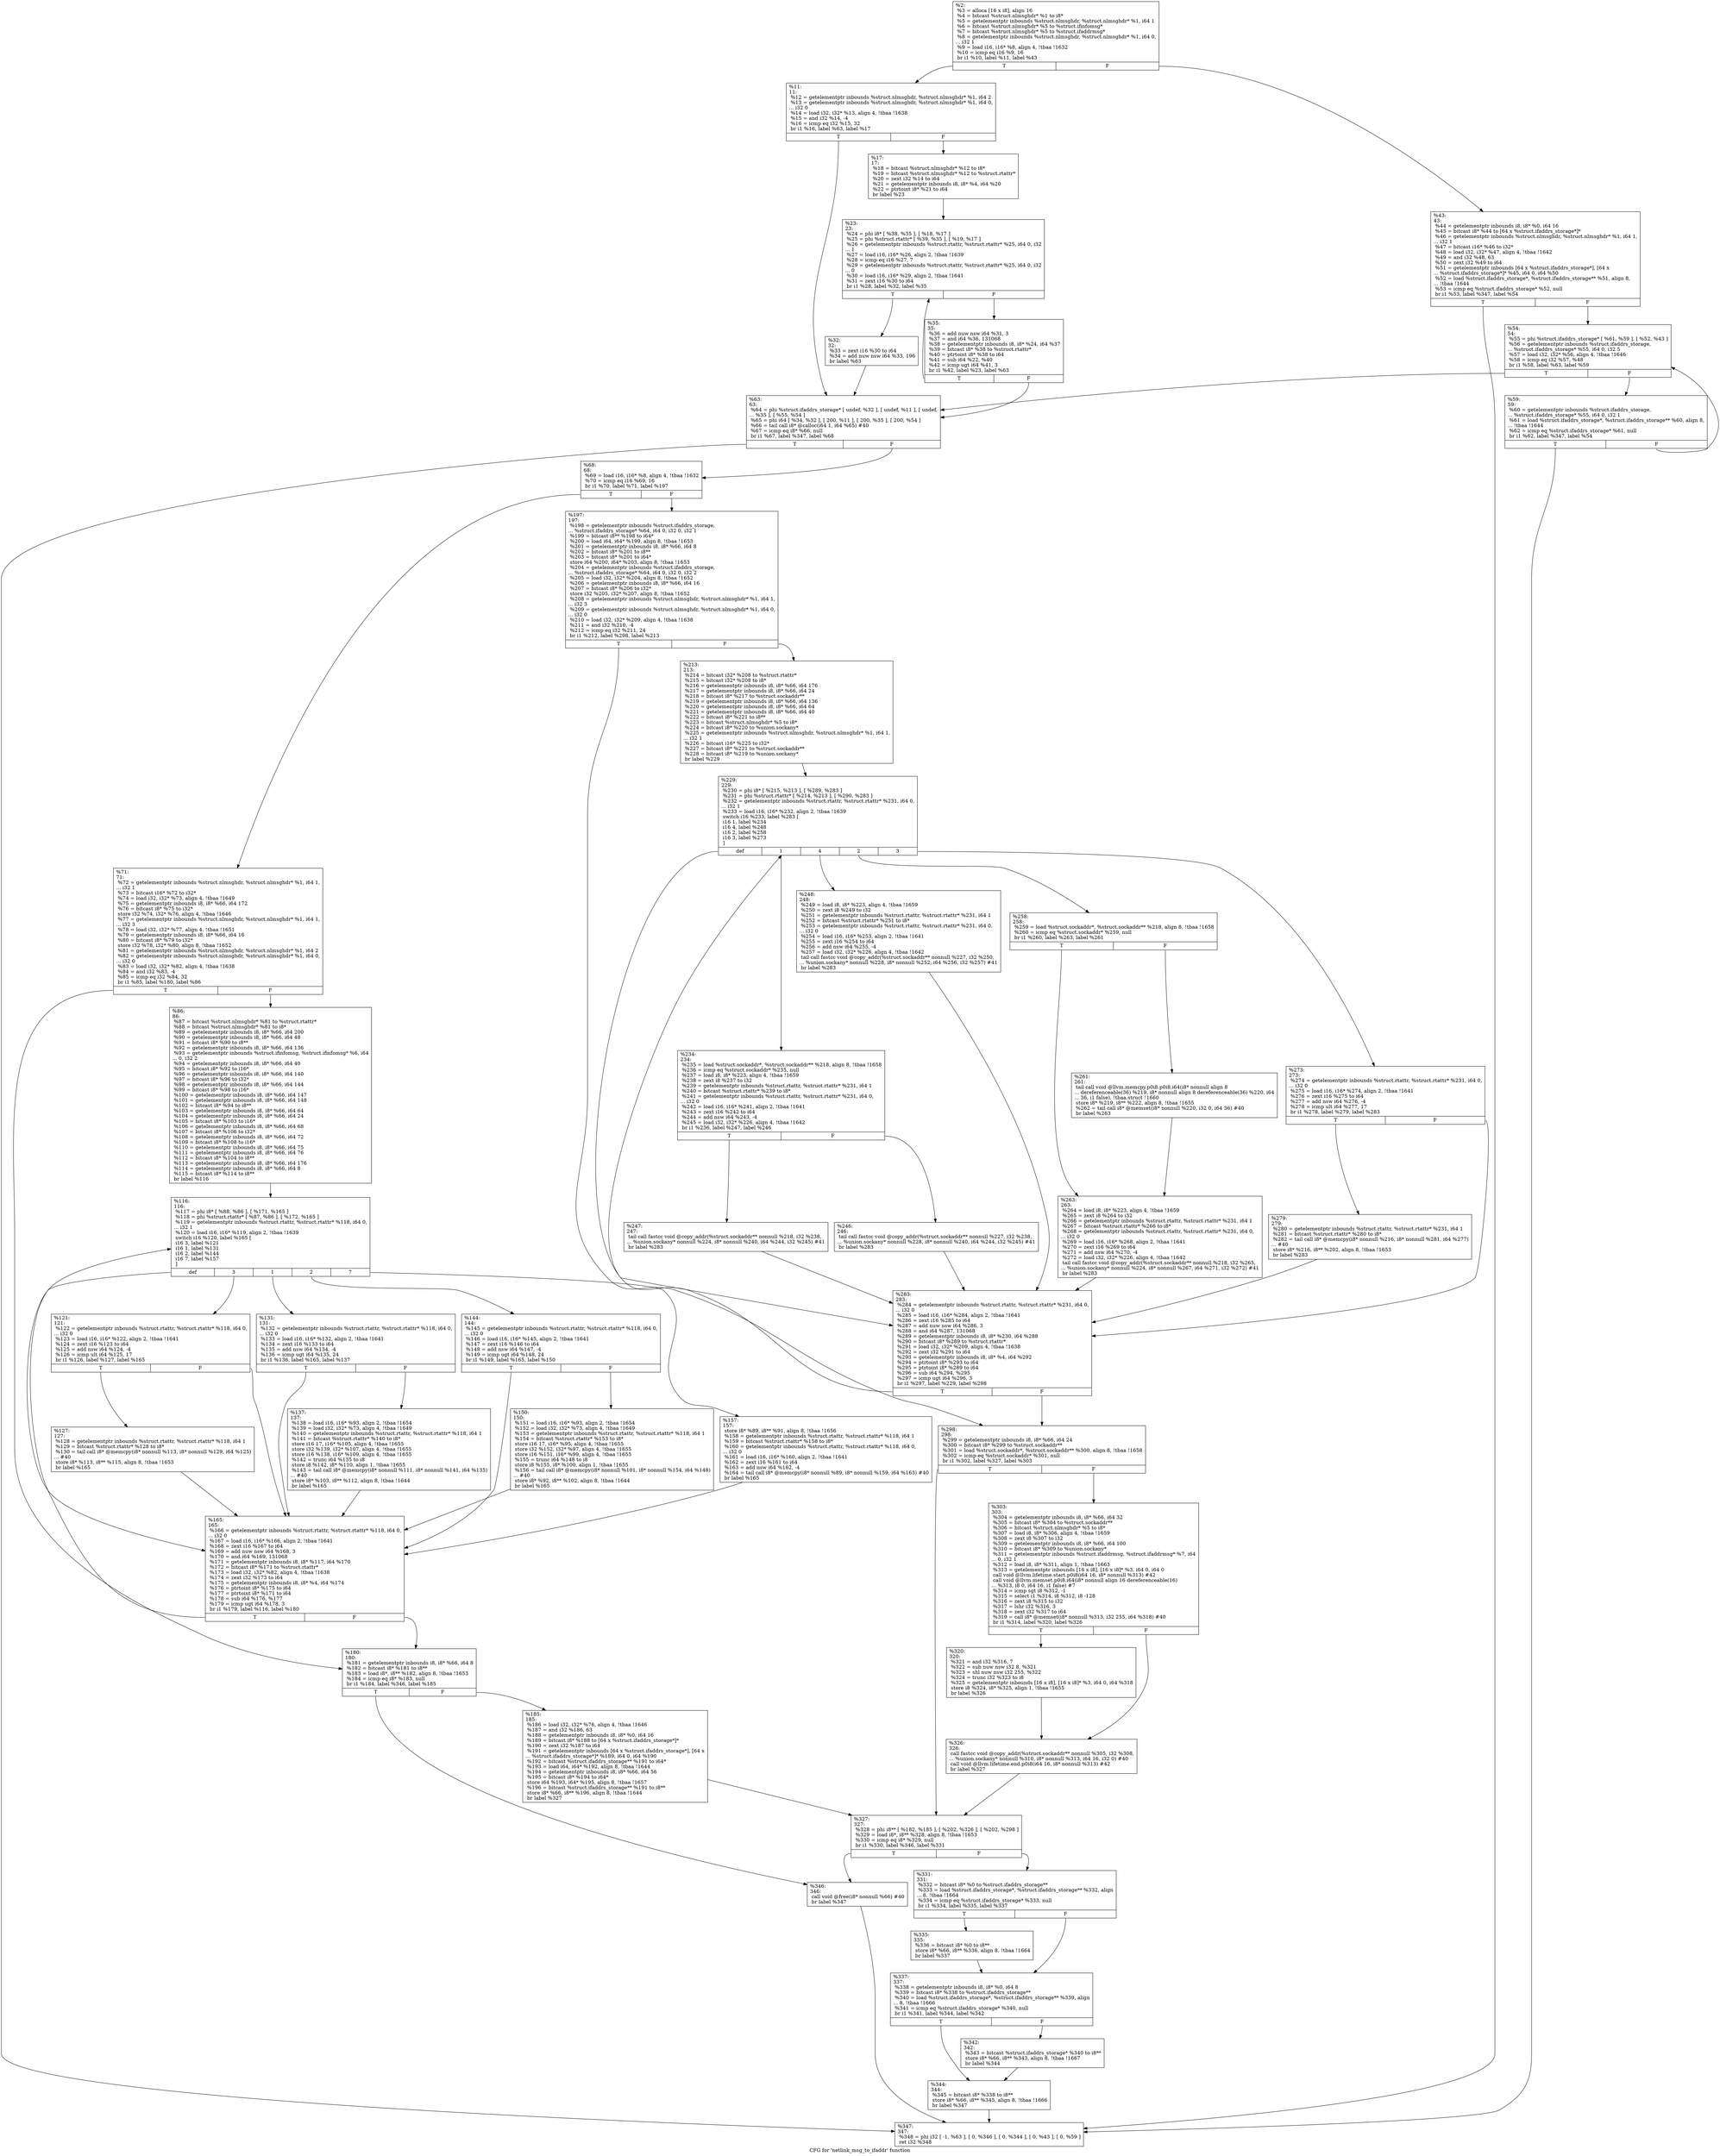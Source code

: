 digraph "CFG for 'netlink_msg_to_ifaddr' function" {
	label="CFG for 'netlink_msg_to_ifaddr' function";

	Node0x1eb3e20 [shape=record,label="{%2:\l  %3 = alloca [16 x i8], align 16\l  %4 = bitcast %struct.nlmsghdr* %1 to i8*\l  %5 = getelementptr inbounds %struct.nlmsghdr, %struct.nlmsghdr* %1, i64 1\l  %6 = bitcast %struct.nlmsghdr* %5 to %struct.ifinfomsg*\l  %7 = bitcast %struct.nlmsghdr* %5 to %struct.ifaddrmsg*\l  %8 = getelementptr inbounds %struct.nlmsghdr, %struct.nlmsghdr* %1, i64 0,\l... i32 1\l  %9 = load i16, i16* %8, align 4, !tbaa !1632\l  %10 = icmp eq i16 %9, 16\l  br i1 %10, label %11, label %43\l|{<s0>T|<s1>F}}"];
	Node0x1eb3e20:s0 -> Node0x1eb4060;
	Node0x1eb3e20:s1 -> Node0x1eb41f0;
	Node0x1eb4060 [shape=record,label="{%11:\l11:                                               \l  %12 = getelementptr inbounds %struct.nlmsghdr, %struct.nlmsghdr* %1, i64 2\l  %13 = getelementptr inbounds %struct.nlmsghdr, %struct.nlmsghdr* %1, i64 0,\l... i32 0\l  %14 = load i32, i32* %13, align 4, !tbaa !1638\l  %15 = and i32 %14, -4\l  %16 = icmp eq i32 %15, 32\l  br i1 %16, label %63, label %17\l|{<s0>T|<s1>F}}"];
	Node0x1eb4060:s0 -> Node0x1eb42e0;
	Node0x1eb4060:s1 -> Node0x1eb40b0;
	Node0x1eb40b0 [shape=record,label="{%17:\l17:                                               \l  %18 = bitcast %struct.nlmsghdr* %12 to i8*\l  %19 = bitcast %struct.nlmsghdr* %12 to %struct.rtattr*\l  %20 = zext i32 %14 to i64\l  %21 = getelementptr inbounds i8, i8* %4, i64 %20\l  %22 = ptrtoint i8* %21 to i64\l  br label %23\l}"];
	Node0x1eb40b0 -> Node0x1eb4100;
	Node0x1eb4100 [shape=record,label="{%23:\l23:                                               \l  %24 = phi i8* [ %38, %35 ], [ %18, %17 ]\l  %25 = phi %struct.rtattr* [ %39, %35 ], [ %19, %17 ]\l  %26 = getelementptr inbounds %struct.rtattr, %struct.rtattr* %25, i64 0, i32\l... 1\l  %27 = load i16, i16* %26, align 2, !tbaa !1639\l  %28 = icmp eq i16 %27, 7\l  %29 = getelementptr inbounds %struct.rtattr, %struct.rtattr* %25, i64 0, i32\l... 0\l  %30 = load i16, i16* %29, align 2, !tbaa !1641\l  %31 = zext i16 %30 to i64\l  br i1 %28, label %32, label %35\l|{<s0>T|<s1>F}}"];
	Node0x1eb4100:s0 -> Node0x1eb4150;
	Node0x1eb4100:s1 -> Node0x1eb41a0;
	Node0x1eb4150 [shape=record,label="{%32:\l32:                                               \l  %33 = zext i16 %30 to i64\l  %34 = add nuw nsw i64 %33, 196\l  br label %63\l}"];
	Node0x1eb4150 -> Node0x1eb42e0;
	Node0x1eb41a0 [shape=record,label="{%35:\l35:                                               \l  %36 = add nuw nsw i64 %31, 3\l  %37 = and i64 %36, 131068\l  %38 = getelementptr inbounds i8, i8* %24, i64 %37\l  %39 = bitcast i8* %38 to %struct.rtattr*\l  %40 = ptrtoint i8* %38 to i64\l  %41 = sub i64 %22, %40\l  %42 = icmp ugt i64 %41, 3\l  br i1 %42, label %23, label %63\l|{<s0>T|<s1>F}}"];
	Node0x1eb41a0:s0 -> Node0x1eb4100;
	Node0x1eb41a0:s1 -> Node0x1eb42e0;
	Node0x1eb41f0 [shape=record,label="{%43:\l43:                                               \l  %44 = getelementptr inbounds i8, i8* %0, i64 16\l  %45 = bitcast i8* %44 to [64 x %struct.ifaddrs_storage*]*\l  %46 = getelementptr inbounds %struct.nlmsghdr, %struct.nlmsghdr* %1, i64 1,\l... i32 1\l  %47 = bitcast i16* %46 to i32*\l  %48 = load i32, i32* %47, align 4, !tbaa !1642\l  %49 = and i32 %48, 63\l  %50 = zext i32 %49 to i64\l  %51 = getelementptr inbounds [64 x %struct.ifaddrs_storage*], [64 x\l... %struct.ifaddrs_storage*]* %45, i64 0, i64 %50\l  %52 = load %struct.ifaddrs_storage*, %struct.ifaddrs_storage** %51, align 8,\l... !tbaa !1644\l  %53 = icmp eq %struct.ifaddrs_storage* %52, null\l  br i1 %53, label %347, label %54\l|{<s0>T|<s1>F}}"];
	Node0x1eb41f0:s0 -> Node0x1eb4f10;
	Node0x1eb41f0:s1 -> Node0x1eb4240;
	Node0x1eb4240 [shape=record,label="{%54:\l54:                                               \l  %55 = phi %struct.ifaddrs_storage* [ %61, %59 ], [ %52, %43 ]\l  %56 = getelementptr inbounds %struct.ifaddrs_storage,\l... %struct.ifaddrs_storage* %55, i64 0, i32 5\l  %57 = load i32, i32* %56, align 4, !tbaa !1646\l  %58 = icmp eq i32 %57, %48\l  br i1 %58, label %63, label %59\l|{<s0>T|<s1>F}}"];
	Node0x1eb4240:s0 -> Node0x1eb42e0;
	Node0x1eb4240:s1 -> Node0x1eb4290;
	Node0x1eb4290 [shape=record,label="{%59:\l59:                                               \l  %60 = getelementptr inbounds %struct.ifaddrs_storage,\l... %struct.ifaddrs_storage* %55, i64 0, i32 1\l  %61 = load %struct.ifaddrs_storage*, %struct.ifaddrs_storage** %60, align 8,\l... !tbaa !1644\l  %62 = icmp eq %struct.ifaddrs_storage* %61, null\l  br i1 %62, label %347, label %54\l|{<s0>T|<s1>F}}"];
	Node0x1eb4290:s0 -> Node0x1eb4f10;
	Node0x1eb4290:s1 -> Node0x1eb4240;
	Node0x1eb42e0 [shape=record,label="{%63:\l63:                                               \l  %64 = phi %struct.ifaddrs_storage* [ undef, %32 ], [ undef, %11 ], [ undef,\l... %35 ], [ %55, %54 ]\l  %65 = phi i64 [ %34, %32 ], [ 200, %11 ], [ 200, %35 ], [ 200, %54 ]\l  %66 = tail call i8* @calloc(i64 1, i64 %65) #40\l  %67 = icmp eq i8* %66, null\l  br i1 %67, label %347, label %68\l|{<s0>T|<s1>F}}"];
	Node0x1eb42e0:s0 -> Node0x1eb4f10;
	Node0x1eb42e0:s1 -> Node0x1eb4330;
	Node0x1eb4330 [shape=record,label="{%68:\l68:                                               \l  %69 = load i16, i16* %8, align 4, !tbaa !1632\l  %70 = icmp eq i16 %69, 16\l  br i1 %70, label %71, label %197\l|{<s0>T|<s1>F}}"];
	Node0x1eb4330:s0 -> Node0x1eb4380;
	Node0x1eb4330:s1 -> Node0x1eb4790;
	Node0x1eb4380 [shape=record,label="{%71:\l71:                                               \l  %72 = getelementptr inbounds %struct.nlmsghdr, %struct.nlmsghdr* %1, i64 1,\l... i32 1\l  %73 = bitcast i16* %72 to i32*\l  %74 = load i32, i32* %73, align 4, !tbaa !1649\l  %75 = getelementptr inbounds i8, i8* %66, i64 172\l  %76 = bitcast i8* %75 to i32*\l  store i32 %74, i32* %76, align 4, !tbaa !1646\l  %77 = getelementptr inbounds %struct.nlmsghdr, %struct.nlmsghdr* %1, i64 1,\l... i32 3\l  %78 = load i32, i32* %77, align 4, !tbaa !1651\l  %79 = getelementptr inbounds i8, i8* %66, i64 16\l  %80 = bitcast i8* %79 to i32*\l  store i32 %78, i32* %80, align 8, !tbaa !1652\l  %81 = getelementptr inbounds %struct.nlmsghdr, %struct.nlmsghdr* %1, i64 2\l  %82 = getelementptr inbounds %struct.nlmsghdr, %struct.nlmsghdr* %1, i64 0,\l... i32 0\l  %83 = load i32, i32* %82, align 4, !tbaa !1638\l  %84 = and i32 %83, -4\l  %85 = icmp eq i32 %84, 32\l  br i1 %85, label %180, label %86\l|{<s0>T|<s1>F}}"];
	Node0x1eb4380:s0 -> Node0x1eb46f0;
	Node0x1eb4380:s1 -> Node0x1eb43d0;
	Node0x1eb43d0 [shape=record,label="{%86:\l86:                                               \l  %87 = bitcast %struct.nlmsghdr* %81 to %struct.rtattr*\l  %88 = bitcast %struct.nlmsghdr* %81 to i8*\l  %89 = getelementptr inbounds i8, i8* %66, i64 200\l  %90 = getelementptr inbounds i8, i8* %66, i64 48\l  %91 = bitcast i8* %90 to i8**\l  %92 = getelementptr inbounds i8, i8* %66, i64 136\l  %93 = getelementptr inbounds %struct.ifinfomsg, %struct.ifinfomsg* %6, i64\l... 0, i32 2\l  %94 = getelementptr inbounds i8, i8* %66, i64 40\l  %95 = bitcast i8* %92 to i16*\l  %96 = getelementptr inbounds i8, i8* %66, i64 140\l  %97 = bitcast i8* %96 to i32*\l  %98 = getelementptr inbounds i8, i8* %66, i64 144\l  %99 = bitcast i8* %98 to i16*\l  %100 = getelementptr inbounds i8, i8* %66, i64 147\l  %101 = getelementptr inbounds i8, i8* %66, i64 148\l  %102 = bitcast i8* %94 to i8**\l  %103 = getelementptr inbounds i8, i8* %66, i64 64\l  %104 = getelementptr inbounds i8, i8* %66, i64 24\l  %105 = bitcast i8* %103 to i16*\l  %106 = getelementptr inbounds i8, i8* %66, i64 68\l  %107 = bitcast i8* %106 to i32*\l  %108 = getelementptr inbounds i8, i8* %66, i64 72\l  %109 = bitcast i8* %108 to i16*\l  %110 = getelementptr inbounds i8, i8* %66, i64 75\l  %111 = getelementptr inbounds i8, i8* %66, i64 76\l  %112 = bitcast i8* %104 to i8**\l  %113 = getelementptr inbounds i8, i8* %66, i64 176\l  %114 = getelementptr inbounds i8, i8* %66, i64 8\l  %115 = bitcast i8* %114 to i8**\l  br label %116\l}"];
	Node0x1eb43d0 -> Node0x1eb4420;
	Node0x1eb4420 [shape=record,label="{%116:\l116:                                              \l  %117 = phi i8* [ %88, %86 ], [ %171, %165 ]\l  %118 = phi %struct.rtattr* [ %87, %86 ], [ %172, %165 ]\l  %119 = getelementptr inbounds %struct.rtattr, %struct.rtattr* %118, i64 0,\l... i32 1\l  %120 = load i16, i16* %119, align 2, !tbaa !1639\l  switch i16 %120, label %165 [\l    i16 3, label %121\l    i16 1, label %131\l    i16 2, label %144\l    i16 7, label %157\l  ]\l|{<s0>def|<s1>3|<s2>1|<s3>2|<s4>7}}"];
	Node0x1eb4420:s0 -> Node0x1eb46a0;
	Node0x1eb4420:s1 -> Node0x1eb4470;
	Node0x1eb4420:s2 -> Node0x1eb4510;
	Node0x1eb4420:s3 -> Node0x1eb45b0;
	Node0x1eb4420:s4 -> Node0x1eb4650;
	Node0x1eb4470 [shape=record,label="{%121:\l121:                                              \l  %122 = getelementptr inbounds %struct.rtattr, %struct.rtattr* %118, i64 0,\l... i32 0\l  %123 = load i16, i16* %122, align 2, !tbaa !1641\l  %124 = zext i16 %123 to i64\l  %125 = add nsw i64 %124, -4\l  %126 = icmp ult i64 %125, 17\l  br i1 %126, label %127, label %165\l|{<s0>T|<s1>F}}"];
	Node0x1eb4470:s0 -> Node0x1eb44c0;
	Node0x1eb4470:s1 -> Node0x1eb46a0;
	Node0x1eb44c0 [shape=record,label="{%127:\l127:                                              \l  %128 = getelementptr inbounds %struct.rtattr, %struct.rtattr* %118, i64 1\l  %129 = bitcast %struct.rtattr* %128 to i8*\l  %130 = tail call i8* @memcpy(i8* nonnull %113, i8* nonnull %129, i64 %125)\l... #40\l  store i8* %113, i8** %115, align 8, !tbaa !1653\l  br label %165\l}"];
	Node0x1eb44c0 -> Node0x1eb46a0;
	Node0x1eb4510 [shape=record,label="{%131:\l131:                                              \l  %132 = getelementptr inbounds %struct.rtattr, %struct.rtattr* %118, i64 0,\l... i32 0\l  %133 = load i16, i16* %132, align 2, !tbaa !1641\l  %134 = zext i16 %133 to i64\l  %135 = add nsw i64 %134, -4\l  %136 = icmp ugt i64 %135, 24\l  br i1 %136, label %165, label %137\l|{<s0>T|<s1>F}}"];
	Node0x1eb4510:s0 -> Node0x1eb46a0;
	Node0x1eb4510:s1 -> Node0x1eb4560;
	Node0x1eb4560 [shape=record,label="{%137:\l137:                                              \l  %138 = load i16, i16* %93, align 2, !tbaa !1654\l  %139 = load i32, i32* %73, align 4, !tbaa !1649\l  %140 = getelementptr inbounds %struct.rtattr, %struct.rtattr* %118, i64 1\l  %141 = bitcast %struct.rtattr* %140 to i8*\l  store i16 17, i16* %105, align 4, !tbaa !1655\l  store i32 %139, i32* %107, align 4, !tbaa !1655\l  store i16 %138, i16* %109, align 4, !tbaa !1655\l  %142 = trunc i64 %135 to i8\l  store i8 %142, i8* %110, align 1, !tbaa !1655\l  %143 = tail call i8* @memcpy(i8* nonnull %111, i8* nonnull %141, i64 %135)\l... #40\l  store i8* %103, i8** %112, align 8, !tbaa !1644\l  br label %165\l}"];
	Node0x1eb4560 -> Node0x1eb46a0;
	Node0x1eb45b0 [shape=record,label="{%144:\l144:                                              \l  %145 = getelementptr inbounds %struct.rtattr, %struct.rtattr* %118, i64 0,\l... i32 0\l  %146 = load i16, i16* %145, align 2, !tbaa !1641\l  %147 = zext i16 %146 to i64\l  %148 = add nsw i64 %147, -4\l  %149 = icmp ugt i64 %148, 24\l  br i1 %149, label %165, label %150\l|{<s0>T|<s1>F}}"];
	Node0x1eb45b0:s0 -> Node0x1eb46a0;
	Node0x1eb45b0:s1 -> Node0x1eb4600;
	Node0x1eb4600 [shape=record,label="{%150:\l150:                                              \l  %151 = load i16, i16* %93, align 2, !tbaa !1654\l  %152 = load i32, i32* %73, align 4, !tbaa !1649\l  %153 = getelementptr inbounds %struct.rtattr, %struct.rtattr* %118, i64 1\l  %154 = bitcast %struct.rtattr* %153 to i8*\l  store i16 17, i16* %95, align 4, !tbaa !1655\l  store i32 %152, i32* %97, align 4, !tbaa !1655\l  store i16 %151, i16* %99, align 4, !tbaa !1655\l  %155 = trunc i64 %148 to i8\l  store i8 %155, i8* %100, align 1, !tbaa !1655\l  %156 = tail call i8* @memcpy(i8* nonnull %101, i8* nonnull %154, i64 %148)\l... #40\l  store i8* %92, i8** %102, align 8, !tbaa !1644\l  br label %165\l}"];
	Node0x1eb4600 -> Node0x1eb46a0;
	Node0x1eb4650 [shape=record,label="{%157:\l157:                                              \l  store i8* %89, i8** %91, align 8, !tbaa !1656\l  %158 = getelementptr inbounds %struct.rtattr, %struct.rtattr* %118, i64 1\l  %159 = bitcast %struct.rtattr* %158 to i8*\l  %160 = getelementptr inbounds %struct.rtattr, %struct.rtattr* %118, i64 0,\l... i32 0\l  %161 = load i16, i16* %160, align 2, !tbaa !1641\l  %162 = zext i16 %161 to i64\l  %163 = add nsw i64 %162, -4\l  %164 = tail call i8* @memcpy(i8* nonnull %89, i8* nonnull %159, i64 %163) #40\l  br label %165\l}"];
	Node0x1eb4650 -> Node0x1eb46a0;
	Node0x1eb46a0 [shape=record,label="{%165:\l165:                                              \l  %166 = getelementptr inbounds %struct.rtattr, %struct.rtattr* %118, i64 0,\l... i32 0\l  %167 = load i16, i16* %166, align 2, !tbaa !1641\l  %168 = zext i16 %167 to i64\l  %169 = add nuw nsw i64 %168, 3\l  %170 = and i64 %169, 131068\l  %171 = getelementptr inbounds i8, i8* %117, i64 %170\l  %172 = bitcast i8* %171 to %struct.rtattr*\l  %173 = load i32, i32* %82, align 4, !tbaa !1638\l  %174 = zext i32 %173 to i64\l  %175 = getelementptr inbounds i8, i8* %4, i64 %174\l  %176 = ptrtoint i8* %175 to i64\l  %177 = ptrtoint i8* %171 to i64\l  %178 = sub i64 %176, %177\l  %179 = icmp ugt i64 %178, 3\l  br i1 %179, label %116, label %180\l|{<s0>T|<s1>F}}"];
	Node0x1eb46a0:s0 -> Node0x1eb4420;
	Node0x1eb46a0:s1 -> Node0x1eb46f0;
	Node0x1eb46f0 [shape=record,label="{%180:\l180:                                              \l  %181 = getelementptr inbounds i8, i8* %66, i64 8\l  %182 = bitcast i8* %181 to i8**\l  %183 = load i8*, i8** %182, align 8, !tbaa !1653\l  %184 = icmp eq i8* %183, null\l  br i1 %184, label %346, label %185\l|{<s0>T|<s1>F}}"];
	Node0x1eb46f0:s0 -> Node0x1eb4ec0;
	Node0x1eb46f0:s1 -> Node0x1eb4740;
	Node0x1eb4740 [shape=record,label="{%185:\l185:                                              \l  %186 = load i32, i32* %76, align 4, !tbaa !1646\l  %187 = and i32 %186, 63\l  %188 = getelementptr inbounds i8, i8* %0, i64 16\l  %189 = bitcast i8* %188 to [64 x %struct.ifaddrs_storage*]*\l  %190 = zext i32 %187 to i64\l  %191 = getelementptr inbounds [64 x %struct.ifaddrs_storage*], [64 x\l... %struct.ifaddrs_storage*]* %189, i64 0, i64 %190\l  %192 = bitcast %struct.ifaddrs_storage** %191 to i64*\l  %193 = load i64, i64* %192, align 8, !tbaa !1644\l  %194 = getelementptr inbounds i8, i8* %66, i64 56\l  %195 = bitcast i8* %194 to i64*\l  store i64 %193, i64* %195, align 8, !tbaa !1657\l  %196 = bitcast %struct.ifaddrs_storage** %191 to i8**\l  store i8* %66, i8** %196, align 8, !tbaa !1644\l  br label %327\l}"];
	Node0x1eb4740 -> Node0x1eb4ce0;
	Node0x1eb4790 [shape=record,label="{%197:\l197:                                              \l  %198 = getelementptr inbounds %struct.ifaddrs_storage,\l... %struct.ifaddrs_storage* %64, i64 0, i32 0, i32 1\l  %199 = bitcast i8** %198 to i64*\l  %200 = load i64, i64* %199, align 8, !tbaa !1653\l  %201 = getelementptr inbounds i8, i8* %66, i64 8\l  %202 = bitcast i8* %201 to i8**\l  %203 = bitcast i8* %201 to i64*\l  store i64 %200, i64* %203, align 8, !tbaa !1653\l  %204 = getelementptr inbounds %struct.ifaddrs_storage,\l... %struct.ifaddrs_storage* %64, i64 0, i32 0, i32 2\l  %205 = load i32, i32* %204, align 8, !tbaa !1652\l  %206 = getelementptr inbounds i8, i8* %66, i64 16\l  %207 = bitcast i8* %206 to i32*\l  store i32 %205, i32* %207, align 8, !tbaa !1652\l  %208 = getelementptr inbounds %struct.nlmsghdr, %struct.nlmsghdr* %1, i64 1,\l... i32 3\l  %209 = getelementptr inbounds %struct.nlmsghdr, %struct.nlmsghdr* %1, i64 0,\l... i32 0\l  %210 = load i32, i32* %209, align 4, !tbaa !1638\l  %211 = and i32 %210, -4\l  %212 = icmp eq i32 %211, 24\l  br i1 %212, label %298, label %213\l|{<s0>T|<s1>F}}"];
	Node0x1eb4790:s0 -> Node0x1eb4ba0;
	Node0x1eb4790:s1 -> Node0x1eb47e0;
	Node0x1eb47e0 [shape=record,label="{%213:\l213:                                              \l  %214 = bitcast i32* %208 to %struct.rtattr*\l  %215 = bitcast i32* %208 to i8*\l  %216 = getelementptr inbounds i8, i8* %66, i64 176\l  %217 = getelementptr inbounds i8, i8* %66, i64 24\l  %218 = bitcast i8* %217 to %struct.sockaddr**\l  %219 = getelementptr inbounds i8, i8* %66, i64 136\l  %220 = getelementptr inbounds i8, i8* %66, i64 64\l  %221 = getelementptr inbounds i8, i8* %66, i64 40\l  %222 = bitcast i8* %221 to i8**\l  %223 = bitcast %struct.nlmsghdr* %5 to i8*\l  %224 = bitcast i8* %220 to %union.sockany*\l  %225 = getelementptr inbounds %struct.nlmsghdr, %struct.nlmsghdr* %1, i64 1,\l... i32 1\l  %226 = bitcast i16* %225 to i32*\l  %227 = bitcast i8* %221 to %struct.sockaddr**\l  %228 = bitcast i8* %219 to %union.sockany*\l  br label %229\l}"];
	Node0x1eb47e0 -> Node0x1eb4830;
	Node0x1eb4830 [shape=record,label="{%229:\l229:                                              \l  %230 = phi i8* [ %215, %213 ], [ %289, %283 ]\l  %231 = phi %struct.rtattr* [ %214, %213 ], [ %290, %283 ]\l  %232 = getelementptr inbounds %struct.rtattr, %struct.rtattr* %231, i64 0,\l... i32 1\l  %233 = load i16, i16* %232, align 2, !tbaa !1639\l  switch i16 %233, label %283 [\l    i16 1, label %234\l    i16 4, label %248\l    i16 2, label %258\l    i16 3, label %273\l  ]\l|{<s0>def|<s1>1|<s2>4|<s3>2|<s4>3}}"];
	Node0x1eb4830:s0 -> Node0x1eb4b50;
	Node0x1eb4830:s1 -> Node0x1eb4880;
	Node0x1eb4830:s2 -> Node0x1eb4970;
	Node0x1eb4830:s3 -> Node0x1eb49c0;
	Node0x1eb4830:s4 -> Node0x1eb4ab0;
	Node0x1eb4880 [shape=record,label="{%234:\l234:                                              \l  %235 = load %struct.sockaddr*, %struct.sockaddr** %218, align 8, !tbaa !1658\l  %236 = icmp eq %struct.sockaddr* %235, null\l  %237 = load i8, i8* %223, align 4, !tbaa !1659\l  %238 = zext i8 %237 to i32\l  %239 = getelementptr inbounds %struct.rtattr, %struct.rtattr* %231, i64 1\l  %240 = bitcast %struct.rtattr* %239 to i8*\l  %241 = getelementptr inbounds %struct.rtattr, %struct.rtattr* %231, i64 0,\l... i32 0\l  %242 = load i16, i16* %241, align 2, !tbaa !1641\l  %243 = zext i16 %242 to i64\l  %244 = add nsw i64 %243, -4\l  %245 = load i32, i32* %226, align 4, !tbaa !1642\l  br i1 %236, label %247, label %246\l|{<s0>T|<s1>F}}"];
	Node0x1eb4880:s0 -> Node0x1eb4920;
	Node0x1eb4880:s1 -> Node0x1eb48d0;
	Node0x1eb48d0 [shape=record,label="{%246:\l246:                                              \l  tail call fastcc void @copy_addr(%struct.sockaddr** nonnull %227, i32 %238,\l... %union.sockany* nonnull %228, i8* nonnull %240, i64 %244, i32 %245) #41\l  br label %283\l}"];
	Node0x1eb48d0 -> Node0x1eb4b50;
	Node0x1eb4920 [shape=record,label="{%247:\l247:                                              \l  tail call fastcc void @copy_addr(%struct.sockaddr** nonnull %218, i32 %238,\l... %union.sockany* nonnull %224, i8* nonnull %240, i64 %244, i32 %245) #41\l  br label %283\l}"];
	Node0x1eb4920 -> Node0x1eb4b50;
	Node0x1eb4970 [shape=record,label="{%248:\l248:                                              \l  %249 = load i8, i8* %223, align 4, !tbaa !1659\l  %250 = zext i8 %249 to i32\l  %251 = getelementptr inbounds %struct.rtattr, %struct.rtattr* %231, i64 1\l  %252 = bitcast %struct.rtattr* %251 to i8*\l  %253 = getelementptr inbounds %struct.rtattr, %struct.rtattr* %231, i64 0,\l... i32 0\l  %254 = load i16, i16* %253, align 2, !tbaa !1641\l  %255 = zext i16 %254 to i64\l  %256 = add nsw i64 %255, -4\l  %257 = load i32, i32* %226, align 4, !tbaa !1642\l  tail call fastcc void @copy_addr(%struct.sockaddr** nonnull %227, i32 %250,\l... %union.sockany* nonnull %228, i8* nonnull %252, i64 %256, i32 %257) #41\l  br label %283\l}"];
	Node0x1eb4970 -> Node0x1eb4b50;
	Node0x1eb49c0 [shape=record,label="{%258:\l258:                                              \l  %259 = load %struct.sockaddr*, %struct.sockaddr** %218, align 8, !tbaa !1658\l  %260 = icmp eq %struct.sockaddr* %259, null\l  br i1 %260, label %263, label %261\l|{<s0>T|<s1>F}}"];
	Node0x1eb49c0:s0 -> Node0x1eb4a60;
	Node0x1eb49c0:s1 -> Node0x1eb4a10;
	Node0x1eb4a10 [shape=record,label="{%261:\l261:                                              \l  tail call void @llvm.memcpy.p0i8.p0i8.i64(i8* nonnull align 8\l... dereferenceable(36) %219, i8* nonnull align 8 dereferenceable(36) %220, i64\l... 36, i1 false), !tbaa.struct !1660\l  store i8* %219, i8** %222, align 8, !tbaa !1655\l  %262 = tail call i8* @memset(i8* nonnull %220, i32 0, i64 36) #40\l  br label %263\l}"];
	Node0x1eb4a10 -> Node0x1eb4a60;
	Node0x1eb4a60 [shape=record,label="{%263:\l263:                                              \l  %264 = load i8, i8* %223, align 4, !tbaa !1659\l  %265 = zext i8 %264 to i32\l  %266 = getelementptr inbounds %struct.rtattr, %struct.rtattr* %231, i64 1\l  %267 = bitcast %struct.rtattr* %266 to i8*\l  %268 = getelementptr inbounds %struct.rtattr, %struct.rtattr* %231, i64 0,\l... i32 0\l  %269 = load i16, i16* %268, align 2, !tbaa !1641\l  %270 = zext i16 %269 to i64\l  %271 = add nsw i64 %270, -4\l  %272 = load i32, i32* %226, align 4, !tbaa !1642\l  tail call fastcc void @copy_addr(%struct.sockaddr** nonnull %218, i32 %265,\l... %union.sockany* nonnull %224, i8* nonnull %267, i64 %271, i32 %272) #41\l  br label %283\l}"];
	Node0x1eb4a60 -> Node0x1eb4b50;
	Node0x1eb4ab0 [shape=record,label="{%273:\l273:                                              \l  %274 = getelementptr inbounds %struct.rtattr, %struct.rtattr* %231, i64 0,\l... i32 0\l  %275 = load i16, i16* %274, align 2, !tbaa !1641\l  %276 = zext i16 %275 to i64\l  %277 = add nsw i64 %276, -4\l  %278 = icmp ult i64 %277, 17\l  br i1 %278, label %279, label %283\l|{<s0>T|<s1>F}}"];
	Node0x1eb4ab0:s0 -> Node0x1eb4b00;
	Node0x1eb4ab0:s1 -> Node0x1eb4b50;
	Node0x1eb4b00 [shape=record,label="{%279:\l279:                                              \l  %280 = getelementptr inbounds %struct.rtattr, %struct.rtattr* %231, i64 1\l  %281 = bitcast %struct.rtattr* %280 to i8*\l  %282 = tail call i8* @memcpy(i8* nonnull %216, i8* nonnull %281, i64 %277)\l... #40\l  store i8* %216, i8** %202, align 8, !tbaa !1653\l  br label %283\l}"];
	Node0x1eb4b00 -> Node0x1eb4b50;
	Node0x1eb4b50 [shape=record,label="{%283:\l283:                                              \l  %284 = getelementptr inbounds %struct.rtattr, %struct.rtattr* %231, i64 0,\l... i32 0\l  %285 = load i16, i16* %284, align 2, !tbaa !1641\l  %286 = zext i16 %285 to i64\l  %287 = add nuw nsw i64 %286, 3\l  %288 = and i64 %287, 131068\l  %289 = getelementptr inbounds i8, i8* %230, i64 %288\l  %290 = bitcast i8* %289 to %struct.rtattr*\l  %291 = load i32, i32* %209, align 4, !tbaa !1638\l  %292 = zext i32 %291 to i64\l  %293 = getelementptr inbounds i8, i8* %4, i64 %292\l  %294 = ptrtoint i8* %293 to i64\l  %295 = ptrtoint i8* %289 to i64\l  %296 = sub i64 %294, %295\l  %297 = icmp ugt i64 %296, 3\l  br i1 %297, label %229, label %298\l|{<s0>T|<s1>F}}"];
	Node0x1eb4b50:s0 -> Node0x1eb4830;
	Node0x1eb4b50:s1 -> Node0x1eb4ba0;
	Node0x1eb4ba0 [shape=record,label="{%298:\l298:                                              \l  %299 = getelementptr inbounds i8, i8* %66, i64 24\l  %300 = bitcast i8* %299 to %struct.sockaddr**\l  %301 = load %struct.sockaddr*, %struct.sockaddr** %300, align 8, !tbaa !1658\l  %302 = icmp eq %struct.sockaddr* %301, null\l  br i1 %302, label %327, label %303\l|{<s0>T|<s1>F}}"];
	Node0x1eb4ba0:s0 -> Node0x1eb4ce0;
	Node0x1eb4ba0:s1 -> Node0x1eb4bf0;
	Node0x1eb4bf0 [shape=record,label="{%303:\l303:                                              \l  %304 = getelementptr inbounds i8, i8* %66, i64 32\l  %305 = bitcast i8* %304 to %struct.sockaddr**\l  %306 = bitcast %struct.nlmsghdr* %5 to i8*\l  %307 = load i8, i8* %306, align 4, !tbaa !1659\l  %308 = zext i8 %307 to i32\l  %309 = getelementptr inbounds i8, i8* %66, i64 100\l  %310 = bitcast i8* %309 to %union.sockany*\l  %311 = getelementptr inbounds %struct.ifaddrmsg, %struct.ifaddrmsg* %7, i64\l... 0, i32 1\l  %312 = load i8, i8* %311, align 1, !tbaa !1663\l  %313 = getelementptr inbounds [16 x i8], [16 x i8]* %3, i64 0, i64 0\l  call void @llvm.lifetime.start.p0i8(i64 16, i8* nonnull %313) #42\l  call void @llvm.memset.p0i8.i64(i8* nonnull align 16 dereferenceable(16)\l... %313, i8 0, i64 16, i1 false) #7\l  %314 = icmp sgt i8 %312, -1\l  %315 = select i1 %314, i8 %312, i8 -128\l  %316 = zext i8 %315 to i32\l  %317 = lshr i32 %316, 3\l  %318 = zext i32 %317 to i64\l  %319 = call i8* @memset(i8* nonnull %313, i32 255, i64 %318) #40\l  br i1 %314, label %320, label %326\l|{<s0>T|<s1>F}}"];
	Node0x1eb4bf0:s0 -> Node0x1eb4c40;
	Node0x1eb4bf0:s1 -> Node0x1eb4c90;
	Node0x1eb4c40 [shape=record,label="{%320:\l320:                                              \l  %321 = and i32 %316, 7\l  %322 = sub nuw nsw i32 8, %321\l  %323 = shl nuw nsw i32 255, %322\l  %324 = trunc i32 %323 to i8\l  %325 = getelementptr inbounds [16 x i8], [16 x i8]* %3, i64 0, i64 %318\l  store i8 %324, i8* %325, align 1, !tbaa !1655\l  br label %326\l}"];
	Node0x1eb4c40 -> Node0x1eb4c90;
	Node0x1eb4c90 [shape=record,label="{%326:\l326:                                              \l  call fastcc void @copy_addr(%struct.sockaddr** nonnull %305, i32 %308,\l... %union.sockany* nonnull %310, i8* nonnull %313, i64 16, i32 0) #40\l  call void @llvm.lifetime.end.p0i8(i64 16, i8* nonnull %313) #42\l  br label %327\l}"];
	Node0x1eb4c90 -> Node0x1eb4ce0;
	Node0x1eb4ce0 [shape=record,label="{%327:\l327:                                              \l  %328 = phi i8** [ %182, %185 ], [ %202, %326 ], [ %202, %298 ]\l  %329 = load i8*, i8** %328, align 8, !tbaa !1653\l  %330 = icmp eq i8* %329, null\l  br i1 %330, label %346, label %331\l|{<s0>T|<s1>F}}"];
	Node0x1eb4ce0:s0 -> Node0x1eb4ec0;
	Node0x1eb4ce0:s1 -> Node0x1eb4d30;
	Node0x1eb4d30 [shape=record,label="{%331:\l331:                                              \l  %332 = bitcast i8* %0 to %struct.ifaddrs_storage**\l  %333 = load %struct.ifaddrs_storage*, %struct.ifaddrs_storage** %332, align\l... 8, !tbaa !1664\l  %334 = icmp eq %struct.ifaddrs_storage* %333, null\l  br i1 %334, label %335, label %337\l|{<s0>T|<s1>F}}"];
	Node0x1eb4d30:s0 -> Node0x1eb4d80;
	Node0x1eb4d30:s1 -> Node0x1eb4dd0;
	Node0x1eb4d80 [shape=record,label="{%335:\l335:                                              \l  %336 = bitcast i8* %0 to i8**\l  store i8* %66, i8** %336, align 8, !tbaa !1664\l  br label %337\l}"];
	Node0x1eb4d80 -> Node0x1eb4dd0;
	Node0x1eb4dd0 [shape=record,label="{%337:\l337:                                              \l  %338 = getelementptr inbounds i8, i8* %0, i64 8\l  %339 = bitcast i8* %338 to %struct.ifaddrs_storage**\l  %340 = load %struct.ifaddrs_storage*, %struct.ifaddrs_storage** %339, align\l... 8, !tbaa !1666\l  %341 = icmp eq %struct.ifaddrs_storage* %340, null\l  br i1 %341, label %344, label %342\l|{<s0>T|<s1>F}}"];
	Node0x1eb4dd0:s0 -> Node0x1eb4e70;
	Node0x1eb4dd0:s1 -> Node0x1eb4e20;
	Node0x1eb4e20 [shape=record,label="{%342:\l342:                                              \l  %343 = bitcast %struct.ifaddrs_storage* %340 to i8**\l  store i8* %66, i8** %343, align 8, !tbaa !1667\l  br label %344\l}"];
	Node0x1eb4e20 -> Node0x1eb4e70;
	Node0x1eb4e70 [shape=record,label="{%344:\l344:                                              \l  %345 = bitcast i8* %338 to i8**\l  store i8* %66, i8** %345, align 8, !tbaa !1666\l  br label %347\l}"];
	Node0x1eb4e70 -> Node0x1eb4f10;
	Node0x1eb4ec0 [shape=record,label="{%346:\l346:                                              \l  call void @free(i8* nonnull %66) #40\l  br label %347\l}"];
	Node0x1eb4ec0 -> Node0x1eb4f10;
	Node0x1eb4f10 [shape=record,label="{%347:\l347:                                              \l  %348 = phi i32 [ -1, %63 ], [ 0, %346 ], [ 0, %344 ], [ 0, %43 ], [ 0, %59 ]\l  ret i32 %348\l}"];
}
